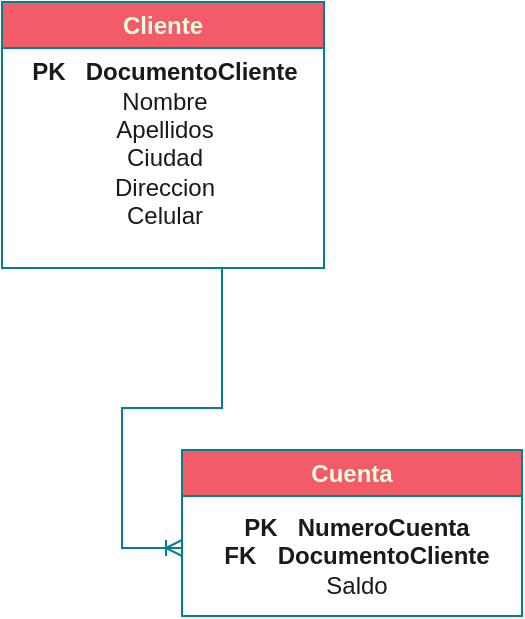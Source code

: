 <mxfile version="26.0.16">
  <diagram name="Página-1" id="h7LvRML8M091xtBTnzl_">
    <mxGraphModel dx="1607" dy="423" grid="1" gridSize="10" guides="1" tooltips="1" connect="1" arrows="1" fold="1" page="1" pageScale="1" pageWidth="827" pageHeight="1169" math="0" shadow="0">
      <root>
        <mxCell id="0" />
        <mxCell id="1" parent="0" />
        <mxCell id="gH5f-q0Zw7JvsAaBinS3-1" value="Cliente" style="swimlane;whiteSpace=wrap;html=1;labelBackgroundColor=none;fillColor=#F45B69;strokeColor=#028090;fontColor=#E4FDE1;" vertex="1" parent="1">
          <mxGeometry x="-220" y="50" width="161" height="133" as="geometry" />
        </mxCell>
        <mxCell id="gH5f-q0Zw7JvsAaBinS3-3" value="&lt;b&gt;&lt;font style=&quot;color: rgb(26, 26, 26);&quot;&gt;PK&lt;span style=&quot;white-space: pre;&quot;&gt;&#x9;&lt;/span&gt;DocumentoCliente&lt;/font&gt;&lt;/b&gt;&lt;div&gt;&lt;font style=&quot;color: rgb(26, 26, 26);&quot;&gt;Nombre&lt;/font&gt;&lt;/div&gt;&lt;div&gt;&lt;font style=&quot;color: rgb(26, 26, 26);&quot;&gt;Apellidos&lt;/font&gt;&lt;/div&gt;&lt;div&gt;&lt;font style=&quot;color: rgb(26, 26, 26);&quot;&gt;Ciudad&lt;/font&gt;&lt;/div&gt;&lt;div&gt;&lt;font style=&quot;color: rgb(26, 26, 26);&quot;&gt;Direccion&lt;/font&gt;&lt;/div&gt;&lt;div&gt;&lt;font style=&quot;color: rgb(26, 26, 26);&quot;&gt;Celular&lt;/font&gt;&lt;/div&gt;&lt;div&gt;&lt;br&gt;&lt;/div&gt;" style="text;html=1;align=center;verticalAlign=middle;resizable=0;points=[];autosize=1;strokeColor=none;fillColor=none;labelBackgroundColor=none;fontColor=#E4FDE1;" vertex="1" parent="gH5f-q0Zw7JvsAaBinS3-1">
          <mxGeometry x="1" y="23" width="160" height="110" as="geometry" />
        </mxCell>
        <mxCell id="gH5f-q0Zw7JvsAaBinS3-5" value="" style="edgeStyle=entityRelationEdgeStyle;fontSize=12;html=1;endArrow=ERoneToMany;rounded=0;labelBackgroundColor=none;strokeColor=#028090;fontColor=default;" edge="1" parent="gH5f-q0Zw7JvsAaBinS3-1">
          <mxGeometry width="100" height="100" relative="1" as="geometry">
            <mxPoint x="80" y="133" as="sourcePoint" />
            <mxPoint x="90" y="273" as="targetPoint" />
          </mxGeometry>
        </mxCell>
        <mxCell id="gH5f-q0Zw7JvsAaBinS3-2" value="Cuenta" style="swimlane;whiteSpace=wrap;html=1;labelBackgroundColor=none;fillColor=#F45B69;strokeColor=#028090;fontColor=#E4FDE1;" vertex="1" parent="1">
          <mxGeometry x="-130" y="274" width="170" height="83" as="geometry" />
        </mxCell>
        <mxCell id="gH5f-q0Zw7JvsAaBinS3-4" value="&lt;b&gt;&lt;font style=&quot;color: rgb(26, 26, 26);&quot;&gt;PK&lt;span style=&quot;white-space: pre;&quot;&gt;&#x9;&lt;/span&gt;NumeroCuenta&lt;/font&gt;&lt;/b&gt;&lt;div&gt;&lt;b&gt;&lt;font style=&quot;color: rgb(26, 26, 26);&quot;&gt;FK&lt;span style=&quot;white-space: pre;&quot;&gt;&#x9;&lt;/span&gt;DocumentoCliente&lt;/font&gt;&lt;/b&gt;&lt;/div&gt;&lt;div&gt;&lt;font style=&quot;color: rgb(26, 26, 26);&quot;&gt;Saldo&lt;/font&gt;&lt;/div&gt;" style="text;html=1;align=center;verticalAlign=middle;resizable=0;points=[];autosize=1;strokeColor=none;fillColor=none;labelBackgroundColor=none;fontColor=#E4FDE1;" vertex="1" parent="gH5f-q0Zw7JvsAaBinS3-2">
          <mxGeometry x="7" y="23" width="160" height="60" as="geometry" />
        </mxCell>
      </root>
    </mxGraphModel>
  </diagram>
</mxfile>
